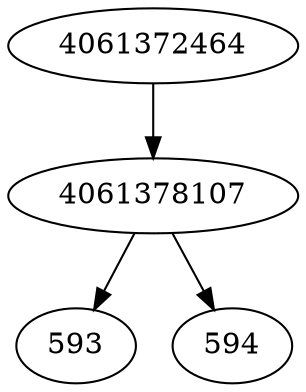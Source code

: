 strict digraph  {
4061372464;
593;
594;
4061378107;
4061372464 -> 4061378107;
4061378107 -> 593;
4061378107 -> 594;
}
